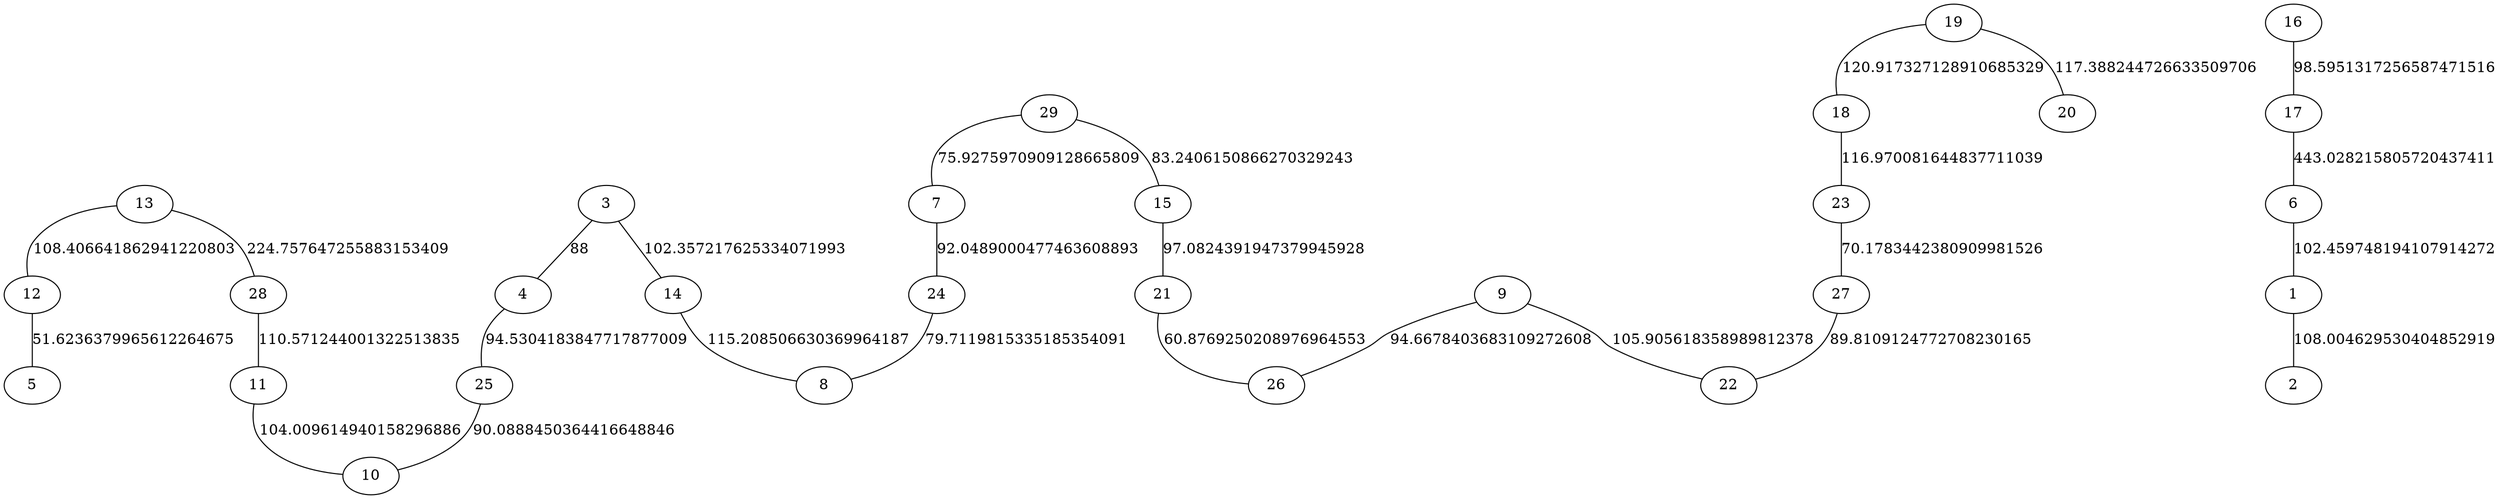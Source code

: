 graph {
"12" -- "5" [label="51.6236379965612264675"]
"21" -- "26" [label="60.8769250208976964553"]
"23" -- "27" [label="70.1783442380909981526"]
"29" -- "7" [label="75.9275970909128665809"]
"24" -- "8" [label="79.7119815335185354091"]
"29" -- "15" [label="83.2406150866270329243"]
"3" -- "4" [label="88"]
"27" -- "22" [label="89.8109124772708230165"]
"25" -- "10" [label="90.0888450364416648846"]
"7" -- "24" [label="92.0489000477463608893"]
"4" -- "25" [label="94.5304183847717877009"]
"9" -- "26" [label="94.6678403683109272608"]
"15" -- "21" [label="97.0824391947379945928"]
"16" -- "17" [label="98.5951317256587471516"]
"3" -- "14" [label="102.357217625334071993"]
"6" -- "1" [label="102.459748194107914272"]
"11" -- "10" [label="104.009614940158296886"]
"9" -- "22" [label="105.905618358989812378"]
"1" -- "2" [label="108.004629530404852919"]
"13" -- "12" [label="108.406641862941220803"]
"28" -- "11" [label="110.571244001322513835"]
"14" -- "8" [label="115.208506630369964187"]
"18" -- "23" [label="116.970081644837711039"]
"19" -- "20" [label="117.388244726633509706"]
"19" -- "18" [label="120.917327128910685329"]
"13" -- "28" [label="224.757647255883153409"]
"17" -- "6" [label="443.028215805720437411"]
}